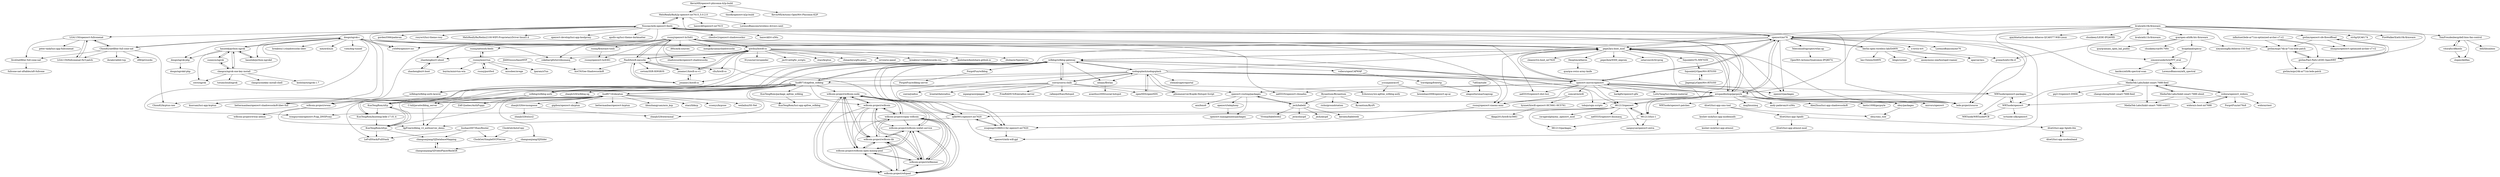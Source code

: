 digraph G {
"KevinMX/openwrt-phicomm-k2p-build" -> "MeIsReallyBa/k2p-openwrt-mt7615_5.0.2.0"
"KevinMX/openwrt-phicomm-k2p-build" -> "thisdk/openwrt-k2p-build"
"KevinMX/openwrt-phicomm-k2p-build" -> "KevinMX/Actions-OpenWrt-Phicomm-K2P"
"MeIsReallyBa/k2p-openwrt-mt7615_5.0.2.0" -> "Nossiac/mtk-openwrt-feeds"
"MeIsReallyBa/k2p-openwrt-mt7615_5.0.2.0" -> "hanwckf/openwrt-mt7615"
"MeIsReallyBa/k2p-openwrt-mt7615_5.0.2.0" -> "KevinMX/openwrt-phicomm-k2p-build"
"MeIsReallyBa/k2p-openwrt-mt7615_5.0.2.0" -> "LorenzoBianconi/wireless-drivers-next"
"wifidog/wifidog-gateway" -> "wifidog/wifidog-auth"
"wifidog/wifidog-gateway" -> "liudf0716/apfree_wifidog"
"wifidog/wifidog-gateway" -> "nodogsplash/nodogsplash"
"wifidog/wifidog-gateway" -> "coova/coova-chilli"
"wifidog/wifidog-gateway" -> "zhaojh329/wifidog-ng"
"wifidog/wifidog-gateway" -> "ApFree/wifidog_v2_authserver_demo"
"wifidog/wifidog-gateway" -> "wifidog/wifidog-auth-laravel"
"wifidog/wifidog-gateway" -> "wuqiong/rt2860v2-for-openwrt-mt7620"
"wifidog/wifidog-gateway" -> "pepe2k/u-boot_mod"
"wifidog/wifidog-gateway" -> "mhaas/fbwlan"
"wifidog/wifidog-gateway" -> "qdk0901/openwrt-mt7620"
"wifidog/wifidog-gateway" -> "openwrt-mirror/openwrt"
"wifidog/wifidog-gateway" -> "ForgotFun/wifidog"
"wifidog/wifidog-gateway" -> "vollero/openCAPWAP"
"wifidog/wifidog-gateway" -> "C-hill/java4wifidog_server"
"rssnsj/minivtun" -> "lparam/xTun" ["e"=1]
"rssnsj/minivtun" -> "boytm/minivtun-win"
"rssnsj/minivtun" -> "rssnsj/network-feeds"
"rssnsj/minivtun" -> "rssnsj/portfwd"
"rssnsj/minivtun" -> "missdeer/avege" ["e"=1]
"qiwihui/hiwifi-ss" -> "Paull/hiwifi.easucks"
"qiwihui/hiwifi-ss" -> "joname1/hiwifi-ss-v1"
"qiwihui/hiwifi-ss" -> "rssnsj/openwrt-hc5x61"
"qiwihui/hiwifi-ss" -> "joname1/hiwifi-ss"
"qiwihui/hiwifi-ss" -> "cokebar/gfwlist2dnsmasq" ["e"=1]
"qiwihui/hiwifi-ss" -> "shadowsocks/openwrt-shadowsocks" ["e"=1]
"qiwihui/hiwifi-ss" -> "orvice/ss-panel" ["e"=1]
"qiwihui/hiwifi-ss" -> "breakwa11/shadowsocks-rss" ["e"=1]
"qiwihui/hiwifi-ss" -> "koolshare/koolshare.github.io" ["e"=1]
"qiwihui/hiwifi-ss" -> "zhuhaow/SpechtLite" ["e"=1]
"qiwihui/hiwifi-ss" -> "91yun/serverspeeder" ["e"=1]
"qiwihui/hiwifi-ss" -> "jm33-m0/gfw_scripts"
"qiwihui/hiwifi-ss" -> "xtaci/kcptun" ["e"=1]
"qiwihui/hiwifi-ss" -> "cllu/hiwifi-ss"
"qiwihui/hiwifi-ss" -> "chinashiyu/gfw.press" ["e"=1]
"kvalo/ath10k-firmware" -> "ajaybhatia/Qualcomm-Atheros-QCA9377-Wifi-Linux"
"kvalo/ath10k-firmware" -> "chunkeey/LEDE-IPQ40XX"
"kvalo/ath10k-firmware" -> "greearb/ath10k-ct"
"kvalo/ath10k-firmware" -> "pepe2k/u-boot_mod"
"kvalo/ath10k-firmware" -> "lede-project/source" ["e"=1]
"kvalo/ath10k-firmware" -> "qca/open-ath9k-htc-firmware"
"kvalo/ath10k-firmware" -> "kvalo/ath11k-firmware" ["e"=1]
"kvalo/ath10k-firmware" -> "openwrt/mt76"
"kvalo/ath10k-firmware" -> "gwlim/openwrt-sfe-flowoffload"
"kvalo/ath10k-firmware" -> "ericpaulbishop/gargoyle"
"kvalo/ath10k-firmware" -> "TomFreudenberg/dell-bios-fan-control"
"kvalo/ath10k-firmware" -> "gwlim/mips74k-ar71xx-lede-patch"
"kvalo/ath10k-firmware" -> "gwlim/Fast-Path-LEDE-OpenWRT"
"kvalo/ath10k-firmware" -> "str0g/QCA6174"
"kvalo/ath10k-firmware" -> "FireWalkerX/ath10k-firmware"
"rssnsj/openwrt-hc5x61" -> "qiwihui/hiwifi-ss"
"rssnsj/openwrt-hc5x61" -> "rssnsj/network-feeds"
"rssnsj/openwrt-hc5x61" -> "rssnsj/firmware-tools"
"rssnsj/openwrt-hc5x61" -> "rssnsj/openwrt-hc6361"
"rssnsj/openwrt-hc5x61" -> "shadowsocks/openwrt-shadowsocks" ["e"=1]
"rssnsj/openwrt-hc5x61" -> "qdk0901/openwrt-mt7620"
"rssnsj/openwrt-hc5x61" -> "Paull/hiwifi.easucks"
"rssnsj/openwrt-hc5x61" -> "i80s/mtk-sources"
"rssnsj/openwrt-hc5x61" -> "cokebar/gfwlist2dnsmasq" ["e"=1]
"rssnsj/openwrt-hc5x61" -> "bettermanbao/openwrt-shadowsocksR-libev-full" ["e"=1]
"rssnsj/openwrt-hc5x61" -> "aa65535/openwrt-dist-luci" ["e"=1]
"rssnsj/openwrt-hc5x61" -> "ywb94/openwrt-ssr" ["e"=1]
"rssnsj/openwrt-hc5x61" -> "pepe2k/u-boot_mod"
"rssnsj/openwrt-hc5x61" -> "rssnsj/openwrt-xiaomi-mini"
"rssnsj/openwrt-hc5x61" -> "mengskysama/shadowsocks" ["e"=1]
"gwlim/openwrt-sfe-flowoffload" -> "gwlim/Fast-Path-LEDE-OpenWRT"
"gwlim/openwrt-sfe-flowoffload" -> "shunjou/openwrt-optimized-archer-c7-v2"
"gwlim/openwrt-sfe-flowoffload" -> "gwlim/mips74k-ar71xx-lede-patch"
"gwlim/Fast-Path-LEDE-OpenWRT" -> "gwlim/mips74k-ar71xx-lede-patch"
"gwlim/Fast-Path-LEDE-OpenWRT" -> "gwlim/openwrt-sfe-flowoffload"
"gwlim/Fast-Path-LEDE-OpenWRT" -> "gwlim/mips24k-ar71xx-lede-patch"
"jech/babeld" -> "jech/ahcpd"
"jech/babeld" -> "kerneis/babelweb"
"jech/babeld" -> "openwrt-routing/packages"
"jech/babeld" -> "Vivena/babelweb2"
"jech/babeld" -> "jech/shncpd"
"comcat/miwifi" -> "hynnet/hiwifi-openwrt-HC5661-HC5761"
"comcat/miwifi" -> "rssnsj/openwrt-xiaomi-mini"
"joname1/hiwifi-ss" -> "joname1/hiwifi-ss-v1"
"joname1/hiwifi-ss" -> "Paull/hiwifi.easucks"
"zhaohengbo/rt-boot" -> "zhaohengbo/rt-uboot"
"liuzhao2007/EasyRouter" -> "LeFullStack/FullStack"
"liuzhao2007/EasyRouter" -> "changsanjiang/SJDatabaseMapping"
"liuzhao2007/EasyRouter" -> "ClockGet/SimpleIOCPServer"
"nodogsplash/nodogsplash" -> "openNDS/openNDS"
"nodogsplash/nodogsplash" -> "wifidog/wifidog-gateway"
"nodogsplash/nodogsplash" -> "liudf0716/apfree_wifidog"
"nodogsplash/nodogsplash" -> "openwrt-routing/packages"
"nodogsplash/nodogsplash" -> "coova/coova-chilli"
"nodogsplash/nodogsplash" -> "pepe2k/u-boot_mod"
"nodogsplash/nodogsplash" -> "openwrt-mirror/openwrt"
"nodogsplash/nodogsplash" -> "stemid/captiveportal"
"nodogsplash/nodogsplash" -> "ericpaulbishop/gargoyle"
"nodogsplash/nodogsplash" -> "wuqiong/rt2860v2-for-openwrt-mt7620"
"nodogsplash/nodogsplash" -> "pihomeserver/Kupiki-Hotspot-Script"
"nodogsplash/nodogsplash" -> "wifidog/wifidog-auth"
"nodogsplash/nodogsplash" -> "tohojo/sqm-scripts" ["e"=1]
"nodogsplash/nodogsplash" -> "lede-project/source" ["e"=1]
"nodogsplash/nodogsplash" -> "mhaas/fbwlan"
"hauntek/python-ngrok" -> "hauntek/python-ngrokd"
"hauntek/python-ngrok" -> "dosgo/ngrok-c"
"hauntek/python-ngrok" -> "dosgo/ngrok-php"
"hauntek/python-ngrok" -> "clangcn/ngrok-one-key-install"
"hauntek/python-ngrok" -> "nwct/ngrok"
"hauntek/python-ngrok" -> "sunnyos/ngrok"
"pepe2k/u-boot_mod" -> "lede-project/source" ["e"=1]
"pepe2k/u-boot_mod" -> "ericpaulbishop/gargoyle"
"pepe2k/u-boot_mod" -> "cleanwrt/u-boot_mt7620"
"pepe2k/u-boot_mod" -> "openwrt/mt76"
"pepe2k/u-boot_mod" -> "zhaohengbo/rt-uboot"
"pepe2k/u-boot_mod" -> "Deoptim/atheros"
"pepe2k/u-boot_mod" -> "openwrt/packages" ["e"=1]
"pepe2k/u-boot_mod" -> "wifidog/wifidog-gateway"
"pepe2k/u-boot_mod" -> "openwrt-mirror/openwrt"
"pepe2k/u-boot_mod" -> "Squonk42/TL-WR703N"
"pepe2k/u-boot_mod" -> "Nossiac/mtk-openwrt-feeds"
"pepe2k/u-boot_mod" -> "pepe2k/ar9300_eeprom"
"pepe2k/u-boot_mod" -> "setarcos/ch341prog" ["e"=1]
"pepe2k/u-boot_mod" -> "mirrors/openwrt" ["e"=1]
"pepe2k/u-boot_mod" -> "981213/openwrt"
"clangcn/ngrok-one-key-install" -> "sunnyos/ngrok"
"clangcn/ngrok-one-key-install" -> "hauntek/python-ngrok"
"clangcn/ngrok-one-key-install" -> "clangcn/onekey-install-shell" ["e"=1]
"clangcn/ngrok-one-key-install" -> "koolshare/ngrok-1.7"
"clangcn/ngrok-one-key-install" -> "dosgo/ngrok-c"
"clangcn/ngrok-one-key-install" -> "tutumcloud/ngrok"
"clangcn/ngrok-one-key-install" -> "nwct/ngrok"
"Telecominfraproject/wlan-ap" -> "OpenWrt-Actions/Qualcomm-IPQ8074"
"openwrt/mt76" -> "Nossiac/mtk-openwrt-feeds"
"openwrt/mt76" -> "openwrt/mtk-wifi-gpl"
"openwrt/mt76" -> "pepe2k/u-boot_mod"
"openwrt/mt76" -> "lede-project/source" ["e"=1]
"openwrt/mt76" -> "berlin-open-wireless-lab/DAWN"
"openwrt/mt76" -> "ericpaulbishop/gargoyle"
"openwrt/mt76" -> "openwrt-mirror/openwrt"
"openwrt/mt76" -> "qdk0901/openwrt-mt7620"
"openwrt/mt76" -> "rssnsj/openwrt-xiaomi-mini"
"openwrt/mt76" -> "MediaTek-Labs/linkit-smart-7688-feed"
"openwrt/mt76" -> "x-wrt/x-wrt" ["e"=1]
"openwrt/mt76" -> "Telecominfraproject/wlan-ap"
"openwrt/mt76" -> "MeIsReallyBa/k2p-openwrt-mt7615_5.0.2.0"
"openwrt/mt76" -> "openwrt/packages" ["e"=1]
"openwrt/mt76" -> "LorenzoBianconi/mt76"
"liudf0716/xkcptun" -> "KunTengRom/xfrp"
"liudf0716/xkcptun" -> "KunTengRom/xfrps"
"liudf0716/xkcptun" -> "liudf0716/apfree_wifidog"
"liudf0716/xkcptun" -> "KunTengRom/kunteng-lede-17.01.4"
"liudf0716/xkcptun" -> "gigibox/openwrt-xkcptun"
"liudf0716/xkcptun" -> "bettermanbao/openwrt-kcptun" ["e"=1]
"liudf0716/xkcptun" -> "Chion82/kcptun-raw" ["e"=1]
"liudf0716/xkcptun" -> "kuoruan/luci-app-kcptun" ["e"=1]
"liudf0716/xkcptun" -> "zhaojh329/evmongoose"
"liudf0716/xkcptun" -> "libinzhangyuan/asio_kcp" ["e"=1]
"liudf0716/xkcptun" -> "LeFullStack/FullStack"
"liudf0716/xkcptun" -> "changsanjiang/SJSlider"
"liudf0716/xkcptun" -> "xtaci/libkcp" ["e"=1]
"liudf0716/xkcptun" -> "ccsexyz/kcpraw" ["e"=1]
"liudf0716/xkcptun" -> "weilaihui/SS-Net" ["e"=1]
"infinitnet/lede-ar71xx-optimized-archer-c7-v2" -> "shunjou/openwrt-optimized-archer-c7-v2"
"infinitnet/lede-ar71xx-optimized-archer-c7-v2" -> "gwlim/mips74k-ar71xx-lede-patch"
"infinitnet/lede-ar71xx-optimized-archer-c7-v2" -> "gwlim/Fast-Path-LEDE-OpenWRT"
"dosgo/ngrok-c" -> "hauntek/python-ngrok"
"dosgo/ngrok-c" -> "dosgo/ngrok-php"
"dosgo/ngrok-c" -> "bettermanbao/openwrt-shadowsocksR-libev-full" ["e"=1]
"dosgo/ngrok-c" -> "981213/luci-1"
"dosgo/ngrok-c" -> "ywb94/openwrt-ssr" ["e"=1]
"dosgo/ngrok-c" -> "cokebar/gfwlist2dnsmasq" ["e"=1]
"dosgo/ngrok-c" -> "breakwa11/shadowsocks-libev" ["e"=1]
"dosgo/ngrok-c" -> "kuoruan/luci-app-kcptun" ["e"=1]
"dosgo/ngrok-c" -> "aa65535/openwrt-chinadns" ["e"=1]
"dosgo/ngrok-c" -> "hauntek/python-ngrokd"
"dosgo/ngrok-c" -> "meyerd/n2n" ["e"=1]
"dosgo/ngrok-c" -> "981213/openwrt"
"dosgo/ngrok-c" -> "vzex/dog-tunnel" ["e"=1]
"dosgo/ngrok-c" -> "pepe2k/u-boot_mod"
"dosgo/ngrok-c" -> "wongsyrone/openwrt-Pcap_DNSProxy" ["e"=1]
"LGA1150/openwrt-fullconenat" -> "LGA1150/fullconenat-fw3-patch"
"LGA1150/openwrt-fullconenat" -> "Chion82/netfilter-full-cone-nat"
"LGA1150/openwrt-fullconenat" -> "llccd/netfilter-full-cone-nat"
"LGA1150/openwrt-fullconenat" -> "peter-tank/luci-app-fullconenat"
"981213/openwrt" -> "981213/packages"
"981213/openwrt" -> "981213/luci-1"
"981213/openwrt" -> "nanpuyue/openwrt-extra" ["e"=1]
"981213/openwrt" -> "ravageralpha/my_openwrt_mod" ["e"=1]
"981213/openwrt" -> "aa65535/openwrt-dnsmasq" ["e"=1]
"981213/openwrt" -> "wongsyrone/openwrt-Pcap_DNSProxy" ["e"=1]
"981213/openwrt" -> "qdk0901/openwrt-mt7620"
"rssnsj/openwrt-xiaomi-mini" -> "wuqiong/rt2860v2-for-openwrt-mt7620"
"KunTengRom/xfrp" -> "KunTengRom/xfrps"
"KunTengRom/xfrp" -> "KunTengRom/kunteng-lede-17.01.4"
"KunTengRom/xfrp" -> "liudf0716/xkcptun"
"openwrt-routing/packages" -> "openwrt-management/packages"
"openwrt-routing/packages" -> "openwrt/telephony"
"openwrt-routing/packages" -> "axn/bmx6"
"openwrt-routing/packages" -> "jech/babeld"
"liudf0716/apfree_wifidog" -> "KunTengRom/kunteng-lede-17.01.4"
"liudf0716/apfree_wifidog" -> "wifidog/wifidog-gateway"
"liudf0716/apfree_wifidog" -> "liudf0716/xkcptun"
"liudf0716/apfree_wifidog" -> "zhaojh329/wifidog-ng"
"liudf0716/apfree_wifidog" -> "KunTengRom/xfrps"
"liudf0716/apfree_wifidog" -> "wificoin-project/wwas"
"liudf0716/apfree_wifidog" -> "KunTengRom/xfrp"
"liudf0716/apfree_wifidog" -> "KunTengRom/package_apfree_wifidog"
"liudf0716/apfree_wifidog" -> "wificoin-project/wificoin"
"liudf0716/apfree_wifidog" -> "zhaojh329/xterminal"
"liudf0716/apfree_wifidog" -> "wifidog/wifidog-auth"
"liudf0716/apfree_wifidog" -> "KunTengRom/luci-app-apfree_wifidog"
"liudf0716/apfree_wifidog" -> "Echowxsy/wx-apfree_wifidog-auth"
"liudf0716/apfree_wifidog" -> "wifidog/wifidog-auth-laravel"
"liudf0716/apfree_wifidog" -> "wificoin-project/wificoin-node"
"zhaojh329/evmongoose" -> "zhaojh329/xluci2" ["e"=1]
"zhaojh329/evmongoose" -> "zhaojh329/xterminal"
"qca/open-ath9k-htc-firmware" -> "simonwunderlich/FFT_eval"
"qca/open-ath9k-htc-firmware" -> "xieyaxiongfly/Atheros-CSI-Tool" ["e"=1]
"qca/open-ath9k-htc-firmware" -> "bcopeland/speccy"
"qca/open-ath9k-htc-firmware" -> "qca/qcamain_open_hal_public"
"qca/open-ath9k-htc-firmware" -> "chunkeey/carl9170fw"
"Paull/hiwifi.easucks" -> "qiwihui/hiwifi-ss"
"Paull/hiwifi.easucks" -> "joname1/hiwifi-ss-v1"
"Paull/hiwifi.easucks" -> "joname1/hiwifi-ss"
"Paull/hiwifi.easucks" -> "uwtom/SSR-HiWifiOS"
"Paull/hiwifi.easucks" -> "rssnsj/openwrt-hc5x61"
"Paull/hiwifi.easucks" -> "IxsCN/Gee-ShadowsocksR"
"Paull/hiwifi.easucks" -> "cllu/hiwifi-ss"
"changsanjiang/SJDatabaseMapping" -> "changsanjiang/SJVideoPlayerBackGR"
"Nossiac/mtk-openwrt-feeds" -> "MeIsReallyBa/k2p-openwrt-mt7615_5.0.2.0"
"Nossiac/mtk-openwrt-feeds" -> "openwrt/mt76"
"Nossiac/mtk-openwrt-feeds" -> "Chion82/netfilter-full-cone-nat"
"Nossiac/mtk-openwrt-feeds" -> "zhaohengbo/rt-uboot"
"Nossiac/mtk-openwrt-feeds" -> "gorden5566/padavan" ["e"=1]
"Nossiac/mtk-openwrt-feeds" -> "LGA1150/openwrt-fullconenat"
"Nossiac/mtk-openwrt-feeds" -> "rosywrt/luci-theme-rosy" ["e"=1]
"Nossiac/mtk-openwrt-feeds" -> "MeIsReallyBa/Redmi2100-WIFI-ProprietaryDriver-linux5.4"
"Nossiac/mtk-openwrt-feeds" -> "lede-project/source" ["e"=1]
"Nossiac/mtk-openwrt-feeds" -> "ywb94/openwrt-ssr" ["e"=1]
"Nossiac/mtk-openwrt-feeds" -> "openwrt-develop/luci-app-koolproxy" ["e"=1]
"Nossiac/mtk-openwrt-feeds" -> "apollo-ng/luci-theme-darkmatter" ["e"=1]
"Nossiac/mtk-openwrt-feeds" -> "ericpaulbishop/gargoyle"
"Nossiac/mtk-openwrt-feeds" -> "chenhw2/openwrt-shadowsocksr" ["e"=1]
"Nossiac/mtk-openwrt-feeds" -> "hanwckf/rt-n56u" ["e"=1]
"TomFreudenberg/dell-bios-fan-control" -> "vitorafsr/i8kutils"
"TomFreudenberg/dell-bios-fan-control" -> "clopez/dellfan"
"TomFreudenberg/dell-bios-fan-control" -> "dell/libsmbios"
"coova/coova-chilli" -> "wifidog/wifidog-gateway"
"coova/coova-chilli" -> "wifidog/wifidog-auth"
"coova/coova-chilli" -> "coova/jradius"
"coova/coova-chilli" -> "lirantal/daloradius" ["e"=1]
"coova/coova-chilli" -> "openNDS/openNDS"
"coova/coova-chilli" -> "mpangrazzi/pepper"
"coova/coova-chilli" -> "FreeRADIUS/freeradius-server" ["e"=1]
"coova/coova-chilli" -> "nodogsplash/nodogsplash"
"coova/coova-chilli" -> "pihomeserver/Kupiki-Hotspot-Script"
"coova/coova-chilli" -> "rafeequl/EasyHotspot"
"openwrt-mirror/openwrt" -> "ericpaulbishop/gargoyle"
"openwrt-mirror/openwrt" -> "hackgfw/openwrt-gfw" ["e"=1]
"openwrt-mirror/openwrt" -> "openwrt/packages" ["e"=1]
"openwrt-mirror/openwrt" -> "pepe2k/u-boot_mod"
"openwrt-mirror/openwrt" -> "wifidog/wifidog-gateway"
"openwrt-mirror/openwrt" -> "openwrt/mt76"
"openwrt-mirror/openwrt" -> "rssnsj/openwrt-xiaomi-mini"
"openwrt-mirror/openwrt" -> "comcat/miwifi"
"openwrt-mirror/openwrt" -> "lede-project/source" ["e"=1]
"openwrt-mirror/openwrt" -> "aa65535/openwrt-dist-luci" ["e"=1]
"openwrt-mirror/openwrt" -> "openwrt-routing/packages"
"openwrt-mirror/openwrt" -> "LuttyYang/luci-theme-material" ["e"=1]
"openwrt-mirror/openwrt" -> "981213/openwrt"
"openwrt-mirror/openwrt" -> "aa65535/openwrt-chinadns" ["e"=1]
"openwrt-mirror/openwrt" -> "WRTnode/openwrt-packages"
"ClockGet/AutoCopy" -> "ClockGet/SimpleIOCPServer"
"changsanjiang/SJVideoPlayerBackGR" -> "changsanjiang/SJDatabaseMapping"
"sunnyos/ngrok" -> "clangcn/ngrok-one-key-install"
"sunnyos/ngrok" -> "hauntek/python-ngrok"
"wifidog/wifidog-auth" -> "wifidog/wifidog-gateway"
"wifidog/wifidog-auth" -> "ApFree/wifidog_v2_authserver_demo"
"wifidog/wifidog-auth" -> "ZAP-Quebec/AuthPuppy"
"wifidog/wifidog-auth" -> "C-hill/java4wifidog_server"
"hauntek/python-ngrokd" -> "hauntek/python-ngrok"
"ericpaulbishop/gargoyle" -> "pepe2k/u-boot_mod"
"ericpaulbishop/gargoyle" -> "981213/openwrt"
"ericpaulbishop/gargoyle" -> "openwrt-mirror/openwrt"
"ericpaulbishop/gargoyle" -> "obsy/packages"
"ericpaulbishop/gargoyle" -> "lede-project/source" ["e"=1]
"ericpaulbishop/gargoyle" -> "981213/luci-1"
"ericpaulbishop/gargoyle" -> "Nossiac/mtk-openwrt-feeds"
"ericpaulbishop/gargoyle" -> "imq/linuximq"
"ericpaulbishop/gargoyle" -> "openwrt/mt76"
"ericpaulbishop/gargoyle" -> "tohojo/sqm-scripts" ["e"=1]
"ericpaulbishop/gargoyle" -> "mirrors/openwrt" ["e"=1]
"ericpaulbishop/gargoyle" -> "andy-padavan/rt-n56u" ["e"=1]
"ericpaulbishop/gargoyle" -> "AlexZhuo/luci-app-shadowsocksR" ["e"=1]
"ericpaulbishop/gargoyle" -> "lantis1008/gargoyle"
"ericpaulbishop/gargoyle" -> "bettermanbao/openwrt-shadowsocksR-libev-full" ["e"=1]
"wificoin-project/wificoin" -> "wificoin-project/wfcpool"
"wificoin-project/wificoin" -> "wificoin-project/wifiminer"
"wificoin-project/wificoin" -> "wificoin-project/wificoin-open-mining-pool"
"wificoin-project/wificoin" -> "wificoin-project/wificoin-node"
"wificoin-project/wificoin" -> "wificoin-project/wificoin-lib"
"wificoin-project/wificoin" -> "wificoin-project/wificoin-wallet-service"
"wificoin-project/wificoin" -> "wificoin-project/copay-wificoin"
"wificoin-project/wificoin-open-mining-pool" -> "wificoin-project/wificoin-lib"
"wificoin-project/wificoin-open-mining-pool" -> "wificoin-project/wificoin-wallet-service"
"wificoin-project/wificoin-open-mining-pool" -> "wificoin-project/wfcpool"
"wificoin-project/wificoin-open-mining-pool" -> "wificoin-project/wifiminer"
"wificoin-project/wificoin-open-mining-pool" -> "wificoin-project/wificoin-node"
"hynnet/hiwifi-openwrt-HC5661-HC5761" -> "Akagi201/hiwifi-hc5661"
"KunTengRom/package_apfree_wifidog" -> "KunTengRom/luci-app-apfree_wifidog"
"wificoin-project/wwas" -> "wificoin-project/wwas-admin"
"JiapengLi/OpenWrt-RT5350" -> "Squonk42/OpenWrt-RT5350"
"Squonk42/OpenWrt-RT5350" -> "JiapengLi/OpenWrt-RT5350"
"openNDS/openNDS" -> "nodogsplash/nodogsplash"
"qdk0901/openwrt-mt7620" -> "wuqiong/rt2860v2-for-openwrt-mt7620"
"qdk0901/openwrt-mt7620" -> "openwrt/mtk-wifi-gpl"
"qdk0901/openwrt-mt7620" -> "ApFree/wifidog_v2_authserver_demo"
"rssnsj/portfwd" -> "rssnsj/minivtun"
"rssnsj/firmware-tools" -> "rssnsj/openwrt-hc6361"
"widora/openwrt_widora" -> "widora/u-boot-mt7688"
"widora/openwrt_widora" -> "ForgotFun/mt76x8"
"widora/openwrt_widora" -> "MediaTek-Labs/linkit-smart-7688-feed"
"widora/openwrt_widora" -> "WRTnode/openwrt"
"widora/openwrt_widora" -> "widora/ctest"
"Deoptim/atheros" -> "qca/qca-swiss-army-knife"
"zhaohengbo/rt-uboot" -> "zhaohengbo/rt-boot"
"981213/luci-1" -> "981213/packages"
"981213/luci-1" -> "981213/openwrt"
"981213/luci-1" -> "nanpuyue/openwrt-extra" ["e"=1]
"widora/u-boot-mt7688" -> "widora/openwrt_widora"
"wifidog/wifidog-auth-laravel" -> "wificoin-project/wwas"
"obsy/packages" -> "obsy/sms_tool"
"Chion82/netfilter-full-cone-nat" -> "LGA1150/openwrt-fullconenat"
"Chion82/netfilter-full-cone-nat" -> "llccd/netfilter-full-cone-nat"
"Chion82/netfilter-full-cone-nat" -> "Nossiac/mtk-openwrt-feeds"
"Chion82/netfilter-full-cone-nat" -> "LGA1150/fullconenat-fw3-patch"
"Chion82/netfilter-full-cone-nat" -> "ihciah/rabbit-tcp" ["e"=1]
"Chion82/netfilter-full-cone-nat" -> "zfl9/ipt2socks" ["e"=1]
"Chion82/netfilter-full-cone-nat" -> "Chion82/kcptun-raw" ["e"=1]
"LGA1150/fullconenat-fw3-patch" -> "LGA1150/openwrt-fullconenat"
"ycsunjane/acctl" -> "hewenhao2008/openwrt-ap-ac"
"ycsunjane/acctl" -> "Echowxsy/wx-apfree_wifidog-auth"
"mhaas/fbwlan" -> "acanthus2000/social-hotspot"
"Byzantium/Byzantium" -> "Byzantium/ByzPi"
"Byzantium/Byzantium" -> "richo/groundstation"
"Byzantium/Byzantium" -> "jech/babeld"
"berlin-open-wireless-lab/DAWN" -> "Ian-Clowes/DAWN"
"berlin-open-wireless-lab/DAWN" -> "blogic/usteer"
"berlin-open-wireless-lab/DAWN" -> "anonymous-one/hostapd-roamer"
"berlin-open-wireless-lab/DAWN" -> "greearb/ath10k-ct"
"berlin-open-wireless-lab/DAWN" -> "aparcar/asu" ["e"=1]
"berlin-open-wireless-lab/DAWN" -> "openwrt/mt76"
"gwlim/mips74k-ar71xx-lede-patch" -> "gwlim/Fast-Path-LEDE-OpenWRT"
"gwlim/mips74k-ar71xx-lede-patch" -> "gwlim/mips24k-ar71xx-lede-patch"
"Squonk42/TL-WR703N" -> "Squonk42/OpenWrt-RT5350"
"WRTnode/openwrt" -> "WRTnode/WRTnodePCB"
"WRTnode/openwrt" -> "WRTnode/openwrt-packages"
"WRTnode/openwrt" -> "wrtnode-sdk/openwrt"
"7u83/actube" -> "alagoutte/smartcapwap"
"KunTengRom/kunteng-lede-17.01.4" -> "KunTengRom/xfrps"
"bcopeland/speccy" -> "LorenzoBianconi/ath_spectral"
"bcopeland/speccy" -> "simonwunderlich/FFT_eval"
"simonwunderlich/FFT_eval" -> "LorenzoBianconi/ath_spectral"
"simonwunderlich/FFT_eval" -> "kazikcz/ath9k-spectral-scan"
"travelping/freewtp" -> "alagoutte/smartcapwap"
"ForgotFun/wifidog" -> "ForgotFun/wifidog-server"
"dosgo/ngrok-php" -> "dosgo/ngrokd-php"
"wificoin-project/copay-wificoin" -> "wificoin-project/wifiminer"
"wificoin-project/copay-wificoin" -> "wificoin-project/wificoin-lib"
"wificoin-project/copay-wificoin" -> "wificoin-project/wificoin-open-mining-pool"
"wificoin-project/copay-wificoin" -> "wificoin-project/wificoin-wallet-service"
"wificoin-project/copay-wificoin" -> "wificoin-project/wfcpool"
"wificoin-project/copay-wificoin" -> "wificoin-project/wificoin-node"
"wificoin-project/copay-wificoin" -> "wificoin-project/wificoin"
"wificoin-project/wfcpool" -> "wificoin-project/wificoin-wallet-service"
"wificoin-project/wfcpool" -> "wificoin-project/wificoin-lib"
"wificoin-project/wfcpool" -> "wificoin-project/wifiminer"
"wificoin-project/wfcpool" -> "wificoin-project/wificoin-open-mining-pool"
"wificoin-project/wfcpool" -> "wificoin-project/wificoin-node"
"wificoin-project/wfcpool" -> "wificoin-project/copay-wificoin"
"wificoin-project/wificoin-lib" -> "wificoin-project/wificoin-open-mining-pool"
"wificoin-project/wificoin-lib" -> "wificoin-project/wificoin-wallet-service"
"wificoin-project/wificoin-lib" -> "wificoin-project/wfcpool"
"wificoin-project/wificoin-lib" -> "wificoin-project/wifiminer"
"wificoin-project/wificoin-lib" -> "wificoin-project/wificoin-node"
"wificoin-project/wificoin-lib" -> "wificoin-project/copay-wificoin"
"wificoin-project/wificoin-node" -> "wificoin-project/wificoin-wallet-service"
"wificoin-project/wificoin-node" -> "wificoin-project/wfcpool"
"wificoin-project/wificoin-node" -> "wificoin-project/wificoin-lib"
"wificoin-project/wificoin-node" -> "wificoin-project/wifiminer"
"wificoin-project/wificoin-node" -> "wificoin-project/wificoin-open-mining-pool"
"wificoin-project/wificoin-node" -> "wificoin-project/copay-wificoin"
"wificoin-project/wificoin-node" -> "wificoin-project/wificoin"
"wificoin-project/wificoin-wallet-service" -> "wificoin-project/wfcpool"
"wificoin-project/wificoin-wallet-service" -> "wificoin-project/wificoin-lib"
"wificoin-project/wificoin-wallet-service" -> "wificoin-project/wifiminer"
"wificoin-project/wificoin-wallet-service" -> "wificoin-project/wificoin-open-mining-pool"
"wificoin-project/wificoin-wallet-service" -> "wificoin-project/wificoin-node"
"wificoin-project/wifiminer" -> "wificoin-project/wificoin-wallet-service"
"wificoin-project/wifiminer" -> "wificoin-project/wfcpool"
"wificoin-project/wifiminer" -> "wificoin-project/wificoin-open-mining-pool"
"wificoin-project/wifiminer" -> "wificoin-project/wificoin-lib"
"wificoin-project/wifiminer" -> "wificoin-project/wificoin-node"
"wificoin-project/wifiminer" -> "wificoin-project/copay-wificoin"
"wificoin-project/wifiminer" -> "wificoin-project/wificoin"
"joname1/hiwifi-ss-v1" -> "joname1/hiwifi-ss"
"joname1/hiwifi-ss-v1" -> "Paull/hiwifi.easucks"
"joname1/hiwifi-ss-v1" -> "qiwihui/hiwifi-ss"
"WRTnode/openwrt-packages" -> "WRTnode/openwrt-patches"
"WRTnode/openwrt-packages" -> "WRTnode/openwrt"
"WRTnode/openwrt-packages" -> "WRTnode/WRTnodePCB"
"4IceG/luci-app-3ginfo" -> "4IceG/luci-app-atinout-mod"
"4IceG/luci-app-3ginfo" -> "4IceG/luci-app-3ginfo-lite"
"4IceG/luci-app-3ginfo-lite" -> "4IceG/luci-app-modemband"
"4IceG/luci-app-modemband" -> "4IceG/luci-app-3ginfo-lite"
"llccd/netfilter-full-cone-nat" -> "fullcone-nat-nftables/nft-fullcone"
"LorenzoBianconi/ath_spectral" -> "simonwunderlich/FFT_eval"
"vitorafsr/i8kutils" -> "TomFreudenberg/dell-bios-fan-control"
"vitorafsr/i8kutils" -> "clopez/dellfan"
"rssnsj/network-feeds" -> "rssnsj/minivtun"
"vollero/openCAPWAP" -> "travelping/freewtp"
"wuqiong/rt2860v2-for-openwrt-mt7620" -> "qdk0901/openwrt-mt7620"
"wuqiong/rt2860v2-for-openwrt-mt7620" -> "openwrt/mtk-wifi-gpl"
"openwrt/telephony" -> "openwrt-management/packages"
"KunTengRom/xfrps" -> "KunTengRom/xfrp"
"KunTengRom/xfrps" -> "changsanjiang/SJDatabaseMapping"
"KunTengRom/xfrps" -> "LeFullStack/FullStack"
"4IceG/luci-app-sms-tool" -> "obsy/sms_tool"
"4IceG/luci-app-sms-tool" -> "4IceG/luci-app-3ginfo"
"4IceG/luci-app-sms-tool" -> "koshev-msk/luci-app-modeminfo"
"MediaTek-Labs/linkit-smart-7688-feed" -> "MediaTek-Labs/linkit-smart-7688-uboot"
"MediaTek-Labs/linkit-smart-7688-feed" -> "MediaTek-Labs/linkit-smart-7688-webUI"
"MediaTek-Labs/linkit-smart-7688-feed" -> "gq213/openwrt-DM06"
"MediaTek-Labs/linkit-smart-7688-feed" -> "WRTnode/openwrt"
"MediaTek-Labs/linkit-smart-7688-feed" -> "widora/openwrt_widora"
"MediaTek-Labs/linkit-smart-7688-feed" -> "changyuheng/linkit-smart-7688-feed"
"koshev-msk/luci-app-modeminfo" -> "koshev-msk/luci-app-atinout"
"C-hill/java4wifidog_server" -> "ApFree/wifidog_v2_authserver_demo"
"changsanjiang/SJSlider" -> "changsanjiang/SJVideoPlayerBackGR"
"MediaTek-Labs/linkit-smart-7688-uboot" -> "MediaTek-Labs/linkit-smart-7688-feed"
"MediaTek-Labs/linkit-smart-7688-uboot" -> "MediaTek-Labs/linkit-smart-7688-webUI"
"MediaTek-Labs/linkit-smart-7688-uboot" -> "widora/u-boot-mt7688"
"JIANGsssss/baseMVP" -> "IxsCN/Gee-ShadowsocksR"
"KevinMX/openwrt-phicomm-k2p-build" ["l"="-40.972,-17.623"]
"MeIsReallyBa/k2p-openwrt-mt7615_5.0.2.0" ["l"="-41.003,-17.602"]
"thisdk/openwrt-k2p-build" ["l"="-40.96,-17.643"]
"KevinMX/Actions-OpenWrt-Phicomm-K2P" ["l"="-40.945,-17.634"]
"Nossiac/mtk-openwrt-feeds" ["l"="-41.035,-17.581"]
"hanwckf/openwrt-mt7615" ["l"="-40.992,-17.626"]
"LorenzoBianconi/wireless-drivers-next" ["l"="-41.009,-17.625"]
"wifidog/wifidog-gateway" ["l"="-41.012,-17.42"]
"wifidog/wifidog-auth" ["l"="-41.011,-17.393"]
"liudf0716/apfree_wifidog" ["l"="-41.035,-17.323"]
"nodogsplash/nodogsplash" ["l"="-41.009,-17.445"]
"coova/coova-chilli" ["l"="-41.047,-17.42"]
"zhaojh329/wifidog-ng" ["l"="-41.037,-17.365"]
"ApFree/wifidog_v2_authserver_demo" ["l"="-40.981,-17.427"]
"wifidog/wifidog-auth-laravel" ["l"="-41.019,-17.355"]
"wuqiong/rt2860v2-for-openwrt-mt7620" ["l"="-40.981,-17.464"]
"pepe2k/u-boot_mod" ["l"="-40.973,-17.528"]
"mhaas/fbwlan" ["l"="-40.976,-17.412"]
"qdk0901/openwrt-mt7620" ["l"="-40.96,-17.478"]
"openwrt-mirror/openwrt" ["l"="-41.005,-17.498"]
"ForgotFun/wifidog" ["l"="-41.055,-17.385"]
"vollero/openCAPWAP" ["l"="-41.087,-17.396"]
"C-hill/java4wifidog_server" ["l"="-40.989,-17.399"]
"rssnsj/minivtun" ["l"="-40.747,-17.398"]
"lparam/xTun" ["l"="-39.691,-17.598"]
"boytm/minivtun-win" ["l"="-40.74,-17.374"]
"rssnsj/network-feeds" ["l"="-40.786,-17.42"]
"rssnsj/portfwd" ["l"="-40.716,-17.388"]
"missdeer/avege" ["l"="-39.584,-17.639"]
"qiwihui/hiwifi-ss" ["l"="-40.795,-17.467"]
"Paull/hiwifi.easucks" ["l"="-40.797,-17.496"]
"joname1/hiwifi-ss-v1" ["l"="-40.774,-17.485"]
"rssnsj/openwrt-hc5x61" ["l"="-40.859,-17.477"]
"joname1/hiwifi-ss" ["l"="-40.767,-17.5"]
"cokebar/gfwlist2dnsmasq" ["l"="-39.791,-17.6"]
"shadowsocks/openwrt-shadowsocks" ["l"="-39.756,-17.601"]
"orvice/ss-panel" ["l"="-39.552,-17.711"]
"breakwa11/shadowsocks-rss" ["l"="-39.58,-17.604"]
"koolshare/koolshare.github.io" ["l"="-30.864,-17.206"]
"zhuhaow/SpechtLite" ["l"="-39.533,-17.57"]
"91yun/serverspeeder" ["l"="-39.597,-17.704"]
"jm33-m0/gfw_scripts" ["l"="-40.759,-17.449"]
"xtaci/kcptun" ["l"="-39.679,-17.675"]
"cllu/hiwifi-ss" ["l"="-40.766,-17.471"]
"chinashiyu/gfw.press" ["l"="-39.477,-17.6"]
"kvalo/ath10k-firmware" ["l"="-41.001,-17.666"]
"ajaybhatia/Qualcomm-Atheros-QCA9377-Wifi-Linux" ["l"="-40.968,-17.679"]
"chunkeey/LEDE-IPQ40XX" ["l"="-41.027,-17.699"]
"greearb/ath10k-ct" ["l"="-41.032,-17.653"]
"lede-project/source" ["l"="-30.949,-17.182"]
"qca/open-ath9k-htc-firmware" ["l"="-41,-17.776"]
"kvalo/ath11k-firmware" ["l"="-36.485,-20.239"]
"openwrt/mt76" ["l"="-41.017,-17.556"]
"gwlim/openwrt-sfe-flowoffload" ["l"="-40.992,-17.713"]
"ericpaulbishop/gargoyle" ["l"="-40.997,-17.549"]
"TomFreudenberg/dell-bios-fan-control" ["l"="-41.064,-17.736"]
"gwlim/mips74k-ar71xx-lede-patch" ["l"="-40.966,-17.704"]
"gwlim/Fast-Path-LEDE-OpenWRT" ["l"="-40.973,-17.718"]
"str0g/QCA6174" ["l"="-41.005,-17.691"]
"FireWalkerX/ath10k-firmware" ["l"="-41.024,-17.68"]
"rssnsj/firmware-tools" ["l"="-40.855,-17.441"]
"rssnsj/openwrt-hc6361" ["l"="-40.839,-17.452"]
"i80s/mtk-sources" ["l"="-40.843,-17.499"]
"bettermanbao/openwrt-shadowsocksR-libev-full" ["l"="-39.723,-17.629"]
"aa65535/openwrt-dist-luci" ["l"="-39.767,-17.572"]
"ywb94/openwrt-ssr" ["l"="-39.8,-17.625"]
"rssnsj/openwrt-xiaomi-mini" ["l"="-40.966,-17.495"]
"mengskysama/shadowsocks" ["l"="-39.542,-17.739"]
"shunjou/openwrt-optimized-archer-c7-v2" ["l"="-40.977,-17.741"]
"gwlim/mips24k-ar71xx-lede-patch" ["l"="-40.946,-17.717"]
"jech/babeld" ["l"="-40.887,-17.356"]
"jech/ahcpd" ["l"="-40.859,-17.36"]
"kerneis/babelweb" ["l"="-40.863,-17.341"]
"openwrt-routing/packages" ["l"="-40.934,-17.408"]
"Vivena/babelweb2" ["l"="-40.897,-17.332"]
"jech/shncpd" ["l"="-40.879,-17.332"]
"comcat/miwifi" ["l"="-41.036,-17.494"]
"hynnet/hiwifi-openwrt-HC5661-HC5761" ["l"="-41.076,-17.49"]
"zhaohengbo/rt-boot" ["l"="-41.06,-17.533"]
"zhaohengbo/rt-uboot" ["l"="-41.036,-17.538"]
"liuzhao2007/EasyRouter" ["l"="-41.057,-17.158"]
"LeFullStack/FullStack" ["l"="-41.044,-17.21"]
"changsanjiang/SJDatabaseMapping" ["l"="-41.036,-17.183"]
"ClockGet/SimpleIOCPServer" ["l"="-41.068,-17.117"]
"openNDS/openNDS" ["l"="-41.04,-17.445"]
"stemid/captiveportal" ["l"="-41.031,-17.464"]
"pihomeserver/Kupiki-Hotspot-Script" ["l"="-41.069,-17.441"]
"tohojo/sqm-scripts" ["l"="-17.182,-8.744"]
"hauntek/python-ngrok" ["l"="-40.85,-17.64"]
"hauntek/python-ngrokd" ["l"="-40.857,-17.617"]
"dosgo/ngrok-c" ["l"="-40.89,-17.605"]
"dosgo/ngrok-php" ["l"="-40.878,-17.64"]
"clangcn/ngrok-one-key-install" ["l"="-40.817,-17.648"]
"nwct/ngrok" ["l"="-40.842,-17.663"]
"sunnyos/ngrok" ["l"="-40.825,-17.672"]
"cleanwrt/u-boot_mt7620" ["l"="-40.933,-17.515"]
"Deoptim/atheros" ["l"="-40.921,-17.545"]
"openwrt/packages" ["l"="-30.972,-17.219"]
"Squonk42/TL-WR703N" ["l"="-40.893,-17.536"]
"pepe2k/ar9300_eeprom" ["l"="-40.946,-17.51"]
"setarcos/ch341prog" ["l"="-24.271,-17.311"]
"mirrors/openwrt" ["l"="-8.388,-4.583"]
"981213/openwrt" ["l"="-40.95,-17.547"]
"clangcn/onekey-install-shell" ["l"="-39.695,-17.806"]
"koolshare/ngrok-1.7" ["l"="-40.778,-17.648"]
"tutumcloud/ngrok" ["l"="-40.78,-17.679"]
"Telecominfraproject/wlan-ap" ["l"="-41.067,-17.563"]
"OpenWrt-Actions/Qualcomm-IPQ8074" ["l"="-41.091,-17.565"]
"openwrt/mtk-wifi-gpl" ["l"="-40.985,-17.501"]
"berlin-open-wireless-lab/DAWN" ["l"="-41.037,-17.612"]
"MediaTek-Labs/linkit-smart-7688-feed" ["l"="-41.144,-17.572"]
"x-wrt/x-wrt" ["l"="-36.434,-20.193"]
"LorenzoBianconi/mt76" ["l"="-41.007,-17.579"]
"liudf0716/xkcptun" ["l"="-41.017,-17.256"]
"KunTengRom/xfrp" ["l"="-41.043,-17.269"]
"KunTengRom/xfrps" ["l"="-41.041,-17.245"]
"KunTengRom/kunteng-lede-17.01.4" ["l"="-41.028,-17.283"]
"gigibox/openwrt-xkcptun" ["l"="-40.997,-17.231"]
"bettermanbao/openwrt-kcptun" ["l"="-39.738,-17.664"]
"Chion82/kcptun-raw" ["l"="-39.791,-17.702"]
"kuoruan/luci-app-kcptun" ["l"="-39.768,-17.66"]
"zhaojh329/evmongoose" ["l"="-40.973,-17.255"]
"libinzhangyuan/asio_kcp" ["l"="-13.266,39.786"]
"changsanjiang/SJSlider" ["l"="-41.003,-17.203"]
"xtaci/libkcp" ["l"="-13.242,39.732"]
"ccsexyz/kcpraw" ["l"="-39.778,-17.718"]
"weilaihui/SS-Net" ["l"="9.933,19.614"]
"infinitnet/lede-ar71xx-optimized-archer-c7-v2" ["l"="-40.952,-17.74"]
"981213/luci-1" ["l"="-40.942,-17.573"]
"breakwa11/shadowsocks-libev" ["l"="-39.621,-17.637"]
"aa65535/openwrt-chinadns" ["l"="-39.779,-17.584"]
"meyerd/n2n" ["l"="-32.239,-23.496"]
"vzex/dog-tunnel" ["l"="-39.754,-17.731"]
"wongsyrone/openwrt-Pcap_DNSProxy" ["l"="-39.691,-17.579"]
"LGA1150/openwrt-fullconenat" ["l"="-41.098,-17.616"]
"LGA1150/fullconenat-fw3-patch" ["l"="-41.093,-17.635"]
"Chion82/netfilter-full-cone-nat" ["l"="-41.077,-17.612"]
"llccd/netfilter-full-cone-nat" ["l"="-41.112,-17.639"]
"peter-tank/luci-app-fullconenat" ["l"="-41.123,-17.621"]
"981213/packages" ["l"="-40.928,-17.568"]
"nanpuyue/openwrt-extra" ["l"="-39.861,-17.408"]
"ravageralpha/my_openwrt_mod" ["l"="-39.79,-17.442"]
"aa65535/openwrt-dnsmasq" ["l"="-39.768,-17.499"]
"openwrt-management/packages" ["l"="-40.913,-17.396"]
"openwrt/telephony" ["l"="-40.898,-17.404"]
"axn/bmx6" ["l"="-40.926,-17.38"]
"wificoin-project/wwas" ["l"="-41.052,-17.341"]
"KunTengRom/package_apfree_wifidog" ["l"="-41.063,-17.313"]
"wificoin-project/wificoin" ["l"="-41.102,-17.304"]
"zhaojh329/xterminal" ["l"="-40.988,-17.291"]
"KunTengRom/luci-app-apfree_wifidog" ["l"="-41.049,-17.304"]
"Echowxsy/wx-apfree_wifidog-auth" ["l"="-41.073,-17.277"]
"wificoin-project/wificoin-node" ["l"="-41.104,-17.293"]
"zhaojh329/xluci2" ["l"="-30.727,-17.475"]
"simonwunderlich/FFT_eval" ["l"="-41.007,-17.82"]
"xieyaxiongfly/Atheros-CSI-Tool" ["l"="21.478,27.15"]
"bcopeland/speccy" ["l"="-40.989,-17.812"]
"qca/qcamain_open_hal_public" ["l"="-41.017,-17.795"]
"chunkeey/carl9170fw" ["l"="-40.976,-17.792"]
"uwtom/SSR-HiWifiOS" ["l"="-40.764,-17.523"]
"IxsCN/Gee-ShadowsocksR" ["l"="-40.787,-17.523"]
"changsanjiang/SJVideoPlayerBackGR" ["l"="-41.012,-17.172"]
"gorden5566/padavan" ["l"="-36.396,-20.077"]
"rosywrt/luci-theme-rosy" ["l"="-30.967,-17.403"]
"MeIsReallyBa/Redmi2100-WIFI-ProprietaryDriver-linux5.4" ["l"="-41.06,-17.587"]
"openwrt-develop/luci-app-koolproxy" ["l"="-39.854,-17.61"]
"apollo-ng/luci-theme-darkmatter" ["l"="-30.896,-17.426"]
"chenhw2/openwrt-shadowsocksr" ["l"="-39.861,-17.633"]
"hanwckf/rt-n56u" ["l"="-31.07,-17.309"]
"vitorafsr/i8kutils" ["l"="-41.072,-17.763"]
"clopez/dellfan" ["l"="-41.088,-17.748"]
"dell/libsmbios" ["l"="-41.104,-17.767"]
"coova/jradius" ["l"="-41.099,-17.421"]
"lirantal/daloradius" ["l"="-17.15,-7.836"]
"mpangrazzi/pepper" ["l"="-41.067,-17.402"]
"FreeRADIUS/freeradius-server" ["l"="-17.027,-7.7"]
"rafeequl/EasyHotspot" ["l"="-41.077,-17.417"]
"hackgfw/openwrt-gfw" ["l"="-39.735,-17.453"]
"LuttyYang/luci-theme-material" ["l"="-30.899,-17.383"]
"WRTnode/openwrt-packages" ["l"="-41.111,-17.515"]
"ClockGet/AutoCopy" ["l"="-41.076,-17.086"]
"ZAP-Quebec/AuthPuppy" ["l"="-40.99,-17.369"]
"obsy/packages" ["l"="-41.088,-17.529"]
"imq/linuximq" ["l"="-40.974,-17.581"]
"andy-padavan/rt-n56u" ["l"="-36.417,-20.049"]
"AlexZhuo/luci-app-shadowsocksR" ["l"="-39.839,-17.628"]
"lantis1008/gargoyle" ["l"="-40.982,-17.564"]
"wificoin-project/wfcpool" ["l"="-41.131,-17.287"]
"wificoin-project/wifiminer" ["l"="-41.118,-17.293"]
"wificoin-project/wificoin-open-mining-pool" ["l"="-41.123,-17.279"]
"wificoin-project/wificoin-lib" ["l"="-41.13,-17.297"]
"wificoin-project/wificoin-wallet-service" ["l"="-41.112,-17.282"]
"wificoin-project/copay-wificoin" ["l"="-41.12,-17.305"]
"Akagi201/hiwifi-hc5661" ["l"="-41.096,-17.484"]
"wificoin-project/wwas-admin" ["l"="-41.076,-17.335"]
"JiapengLi/OpenWrt-RT5350" ["l"="-40.827,-17.559"]
"Squonk42/OpenWrt-RT5350" ["l"="-40.85,-17.55"]
"widora/openwrt_widora" ["l"="-41.183,-17.563"]
"widora/u-boot-mt7688" ["l"="-41.202,-17.582"]
"ForgotFun/mt76x8" ["l"="-41.217,-17.565"]
"WRTnode/openwrt" ["l"="-41.147,-17.537"]
"widora/ctest" ["l"="-41.207,-17.55"]
"qca/qca-swiss-army-knife" ["l"="-40.894,-17.563"]
"obsy/sms_tool" ["l"="-41.164,-17.509"]
"ihciah/rabbit-tcp" ["l"="-34.612,-13.869"]
"zfl9/ipt2socks" ["l"="-39.89,-17.686"]
"ycsunjane/acctl" ["l"="-41.106,-17.237"]
"hewenhao2008/openwrt-ap-ac" ["l"="-41.123,-17.221"]
"acanthus2000/social-hotspot" ["l"="-40.96,-17.39"]
"Byzantium/Byzantium" ["l"="-40.842,-17.306"]
"Byzantium/ByzPi" ["l"="-40.83,-17.274"]
"richo/groundstation" ["l"="-40.811,-17.295"]
"Ian-Clowes/DAWN" ["l"="-41.053,-17.642"]
"blogic/usteer" ["l"="-41.039,-17.635"]
"anonymous-one/hostapd-roamer" ["l"="-41.056,-17.629"]
"aparcar/asu" ["l"="-24.822,23.312"]
"WRTnode/WRTnodePCB" ["l"="-41.139,-17.517"]
"wrtnode-sdk/openwrt" ["l"="-41.174,-17.529"]
"7u83/actube" ["l"="-41.186,-17.373"]
"alagoutte/smartcapwap" ["l"="-41.16,-17.379"]
"LorenzoBianconi/ath_spectral" ["l"="-40.993,-17.834"]
"kazikcz/ath9k-spectral-scan" ["l"="-41.016,-17.844"]
"travelping/freewtp" ["l"="-41.13,-17.385"]
"ForgotFun/wifidog-server" ["l"="-41.084,-17.369"]
"dosgo/ngrokd-php" ["l"="-40.881,-17.663"]
"WRTnode/openwrt-patches" ["l"="-41.131,-17.496"]
"4IceG/luci-app-3ginfo" ["l"="-41.266,-17.486"]
"4IceG/luci-app-atinout-mod" ["l"="-41.279,-17.471"]
"4IceG/luci-app-3ginfo-lite" ["l"="-41.297,-17.485"]
"4IceG/luci-app-modemband" ["l"="-41.316,-17.484"]
"fullcone-nat-nftables/nft-fullcone" ["l"="-41.134,-17.658"]
"4IceG/luci-app-sms-tool" ["l"="-41.226,-17.498"]
"koshev-msk/luci-app-modeminfo" ["l"="-41.251,-17.505"]
"MediaTek-Labs/linkit-smart-7688-uboot" ["l"="-41.174,-17.586"]
"MediaTek-Labs/linkit-smart-7688-webUI" ["l"="-41.167,-17.602"]
"gq213/openwrt-DM06" ["l"="-41.148,-17.597"]
"changyuheng/linkit-smart-7688-feed" ["l"="-41.163,-17.561"]
"koshev-msk/luci-app-atinout" ["l"="-41.269,-17.513"]
"JIANGsssss/baseMVP" ["l"="-40.779,-17.537"]
}